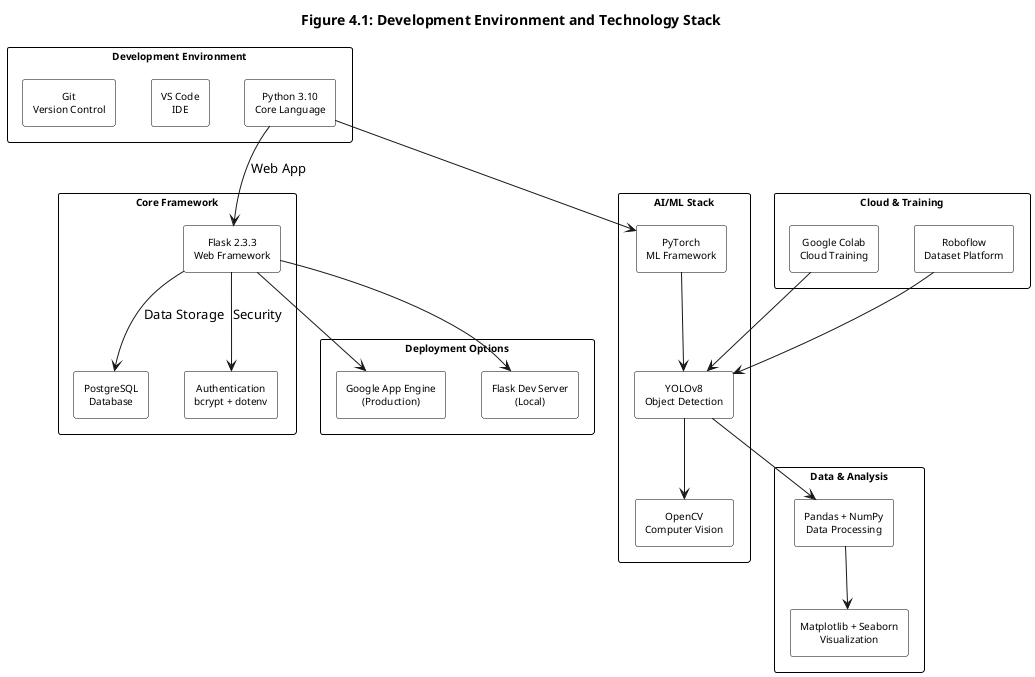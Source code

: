 @startuml
!define RECTANGLE class

skinparam backgroundColor white
skinparam componentStyle rectangle
skinparam rectangle {
    BackgroundColor white
    BorderColor black
    FontSize 10
}
skinparam packageStyle rectangle
skinparam maxMessageSize 150
skinparam defaultTextAlignment center

title Figure 4.1: Development Environment and Technology Stack

' Layer 1: Development Tools
package "Development Environment" {
    rectangle "Python 3.10\nCore Language" as python
    rectangle "VS Code\nIDE" as vscode
    rectangle "Git\nVersion Control" as git
}

' Layer 2: Backend & Database
package "Core Framework" {
    rectangle "Flask 2.3.3\nWeb Framework" as flask
    rectangle "PostgreSQL\nDatabase" as postgres
    rectangle "Authentication\nbcrypt + dotenv" as auth
}

' Layer 3: ML Frameworks
package "AI/ML Stack" {
    rectangle "PyTorch\nML Framework" as torch
    rectangle "YOLOv8\nObject Detection" as yolo
    rectangle "OpenCV\nComputer Vision" as opencv
}

' Layer 4: Data Analysis
package "Data & Analysis" {
    rectangle "Pandas + NumPy\nData Processing" as dataproc
    rectangle "Matplotlib + Seaborn\nVisualization" as viz
}

' Layer 5: Training Infrastructure
package "Cloud & Training" {
    rectangle "Google Colab\nCloud Training" as colab
    rectangle "Roboflow\nDataset Platform" as roboflow
}

' Layer 6: Deployment
package "Deployment Options" {
    rectangle "Flask Dev Server\n(Local)" as devserver
    rectangle "Google App Engine\n(Production)" as gae
}

' Vertical flow of interactions
python -down-> flask : "Web App"
flask -down-> postgres : "Data Storage"
flask -down-> auth : "Security"

python -down-> torch
torch -down-> yolo
yolo -down-> opencv

yolo -down-> dataproc
dataproc -down-> viz

colab -down-> yolo
roboflow -down-> yolo

flask -down-> devserver
flask -down-> gae
@enduml
